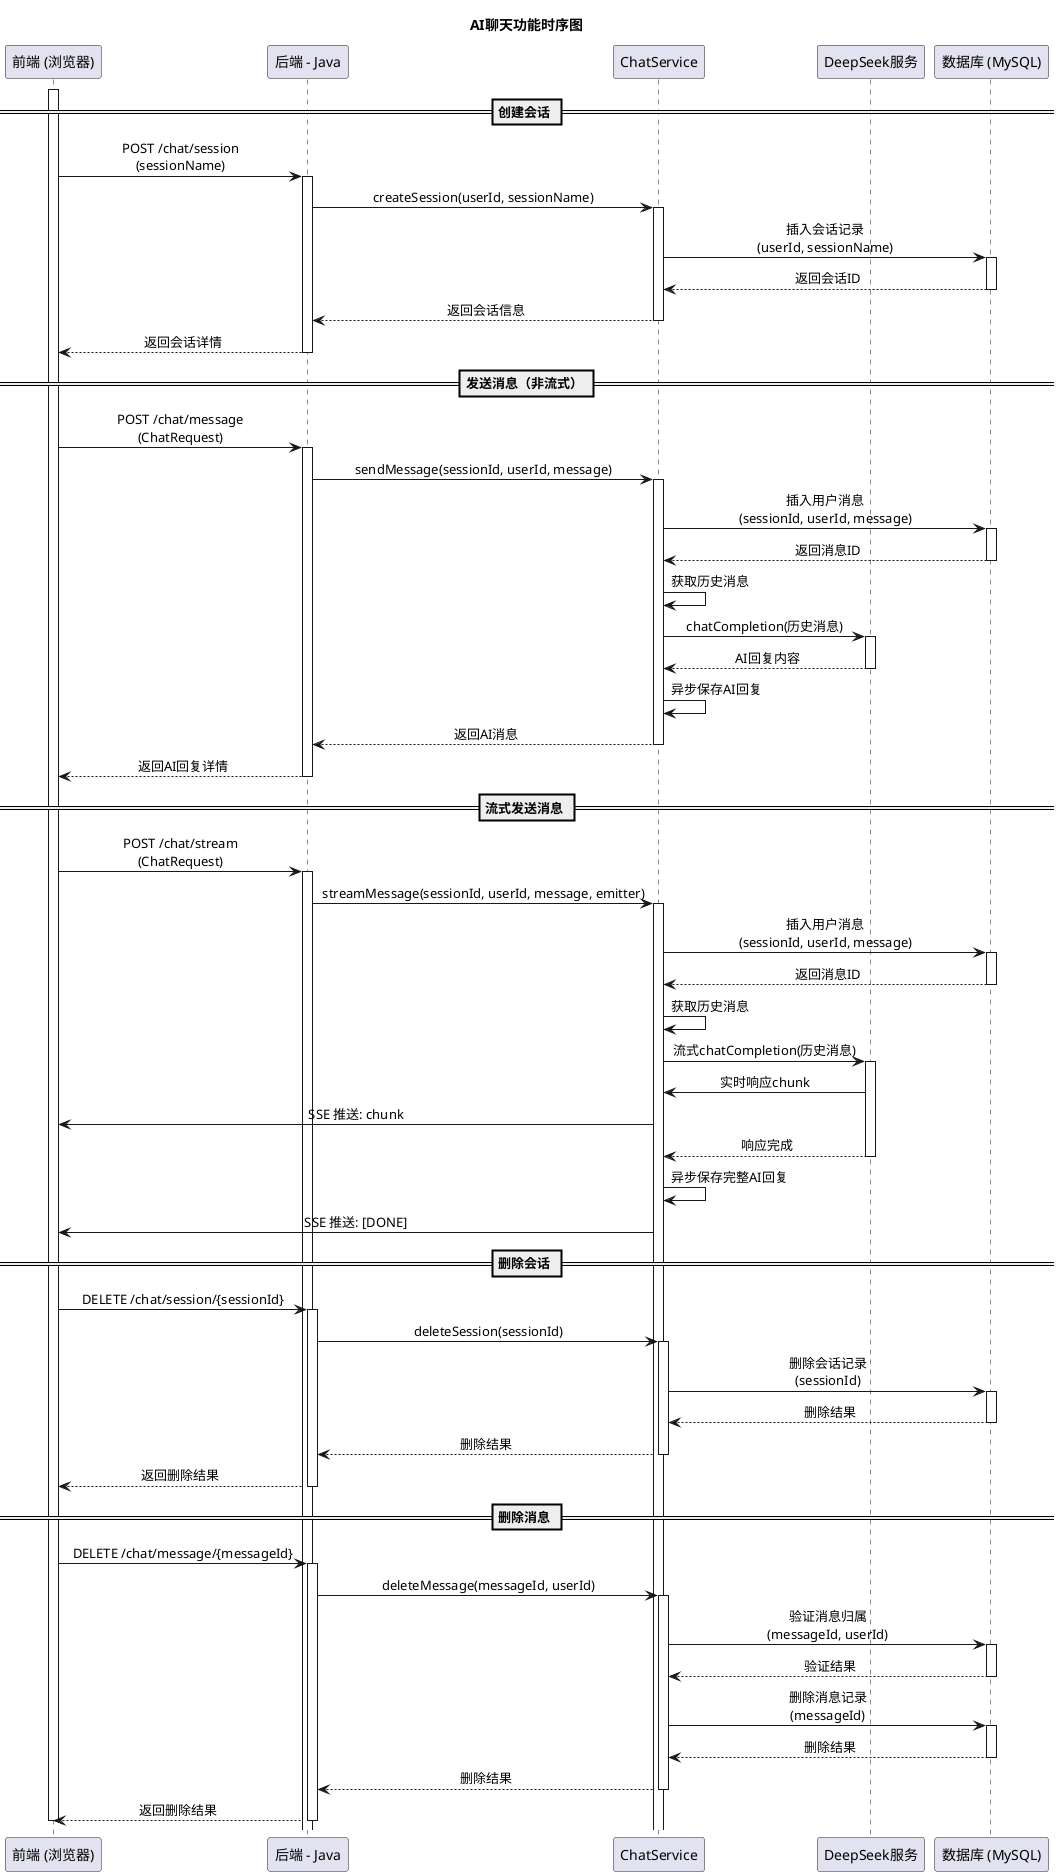@startuml
title AI聊天功能时序图

participant "前端 (浏览器)" as Frontend
participant "后端 - Java" as BackendJava
participant "ChatService" as ChatService
participant "DeepSeek服务" as DeepSeekService
participant "数据库 (MySQL)" as Database

skinparam sequenceMessageAlign center

activate Frontend

== 创建会话 ==
Frontend -> BackendJava ++ : POST /chat/session\n(sessionName)
BackendJava -> ChatService ++ : createSession(userId, sessionName)
ChatService -> Database ++ : 插入会话记录\n(userId, sessionName)
Database --> ChatService -- : 返回会话ID
ChatService --> BackendJava -- : 返回会话信息
BackendJava --> Frontend -- : 返回会话详情

== 发送消息（非流式） ==
Frontend -> BackendJava ++ : POST /chat/message\n(ChatRequest)
BackendJava -> ChatService ++ : sendMessage(sessionId, userId, message)
ChatService -> Database ++ : 插入用户消息\n(sessionId, userId, message)
Database --> ChatService -- : 返回消息ID
ChatService -> ChatService : 获取历史消息
ChatService -> DeepSeekService ++ : chatCompletion(历史消息)
DeepSeekService --> ChatService -- : AI回复内容
ChatService -> ChatService : 异步保存AI回复
ChatService --> BackendJava -- : 返回AI消息
BackendJava --> Frontend -- : 返回AI回复详情

== 流式发送消息 ==
Frontend -> BackendJava ++ : POST /chat/stream\n(ChatRequest)
BackendJava -> ChatService ++ : streamMessage(sessionId, userId, message, emitter)
ChatService -> Database ++ : 插入用户消息\n(sessionId, userId, message)
Database --> ChatService -- : 返回消息ID
ChatService -> ChatService : 获取历史消息
ChatService -> DeepSeekService ++ : 流式chatCompletion(历史消息)
DeepSeekService -> ChatService : 实时响应chunk
ChatService -> Frontend : SSE 推送: chunk
DeepSeekService --> ChatService -- : 响应完成
ChatService -> ChatService : 异步保存完整AI回复
ChatService -> Frontend : SSE 推送: [DONE]

== 删除会话 ==
Frontend -> BackendJava ++ : DELETE /chat/session/{sessionId}
BackendJava -> ChatService ++ : deleteSession(sessionId)
ChatService -> Database ++ : 删除会话记录\n(sessionId)
Database --> ChatService -- : 删除结果
ChatService --> BackendJava -- : 删除结果
BackendJava --> Frontend -- : 返回删除结果

== 删除消息 ==
Frontend -> BackendJava ++ : DELETE /chat/message/{messageId}
BackendJava -> ChatService ++ : deleteMessage(messageId, userId)
ChatService -> Database ++ : 验证消息归属\n(messageId, userId)
Database --> ChatService -- : 验证结果
ChatService -> Database ++ : 删除消息记录\n(messageId)
Database --> ChatService -- : 删除结果
ChatService --> BackendJava -- : 删除结果
BackendJava --> Frontend -- : 返回删除结果

deactivate Frontend

@enduml